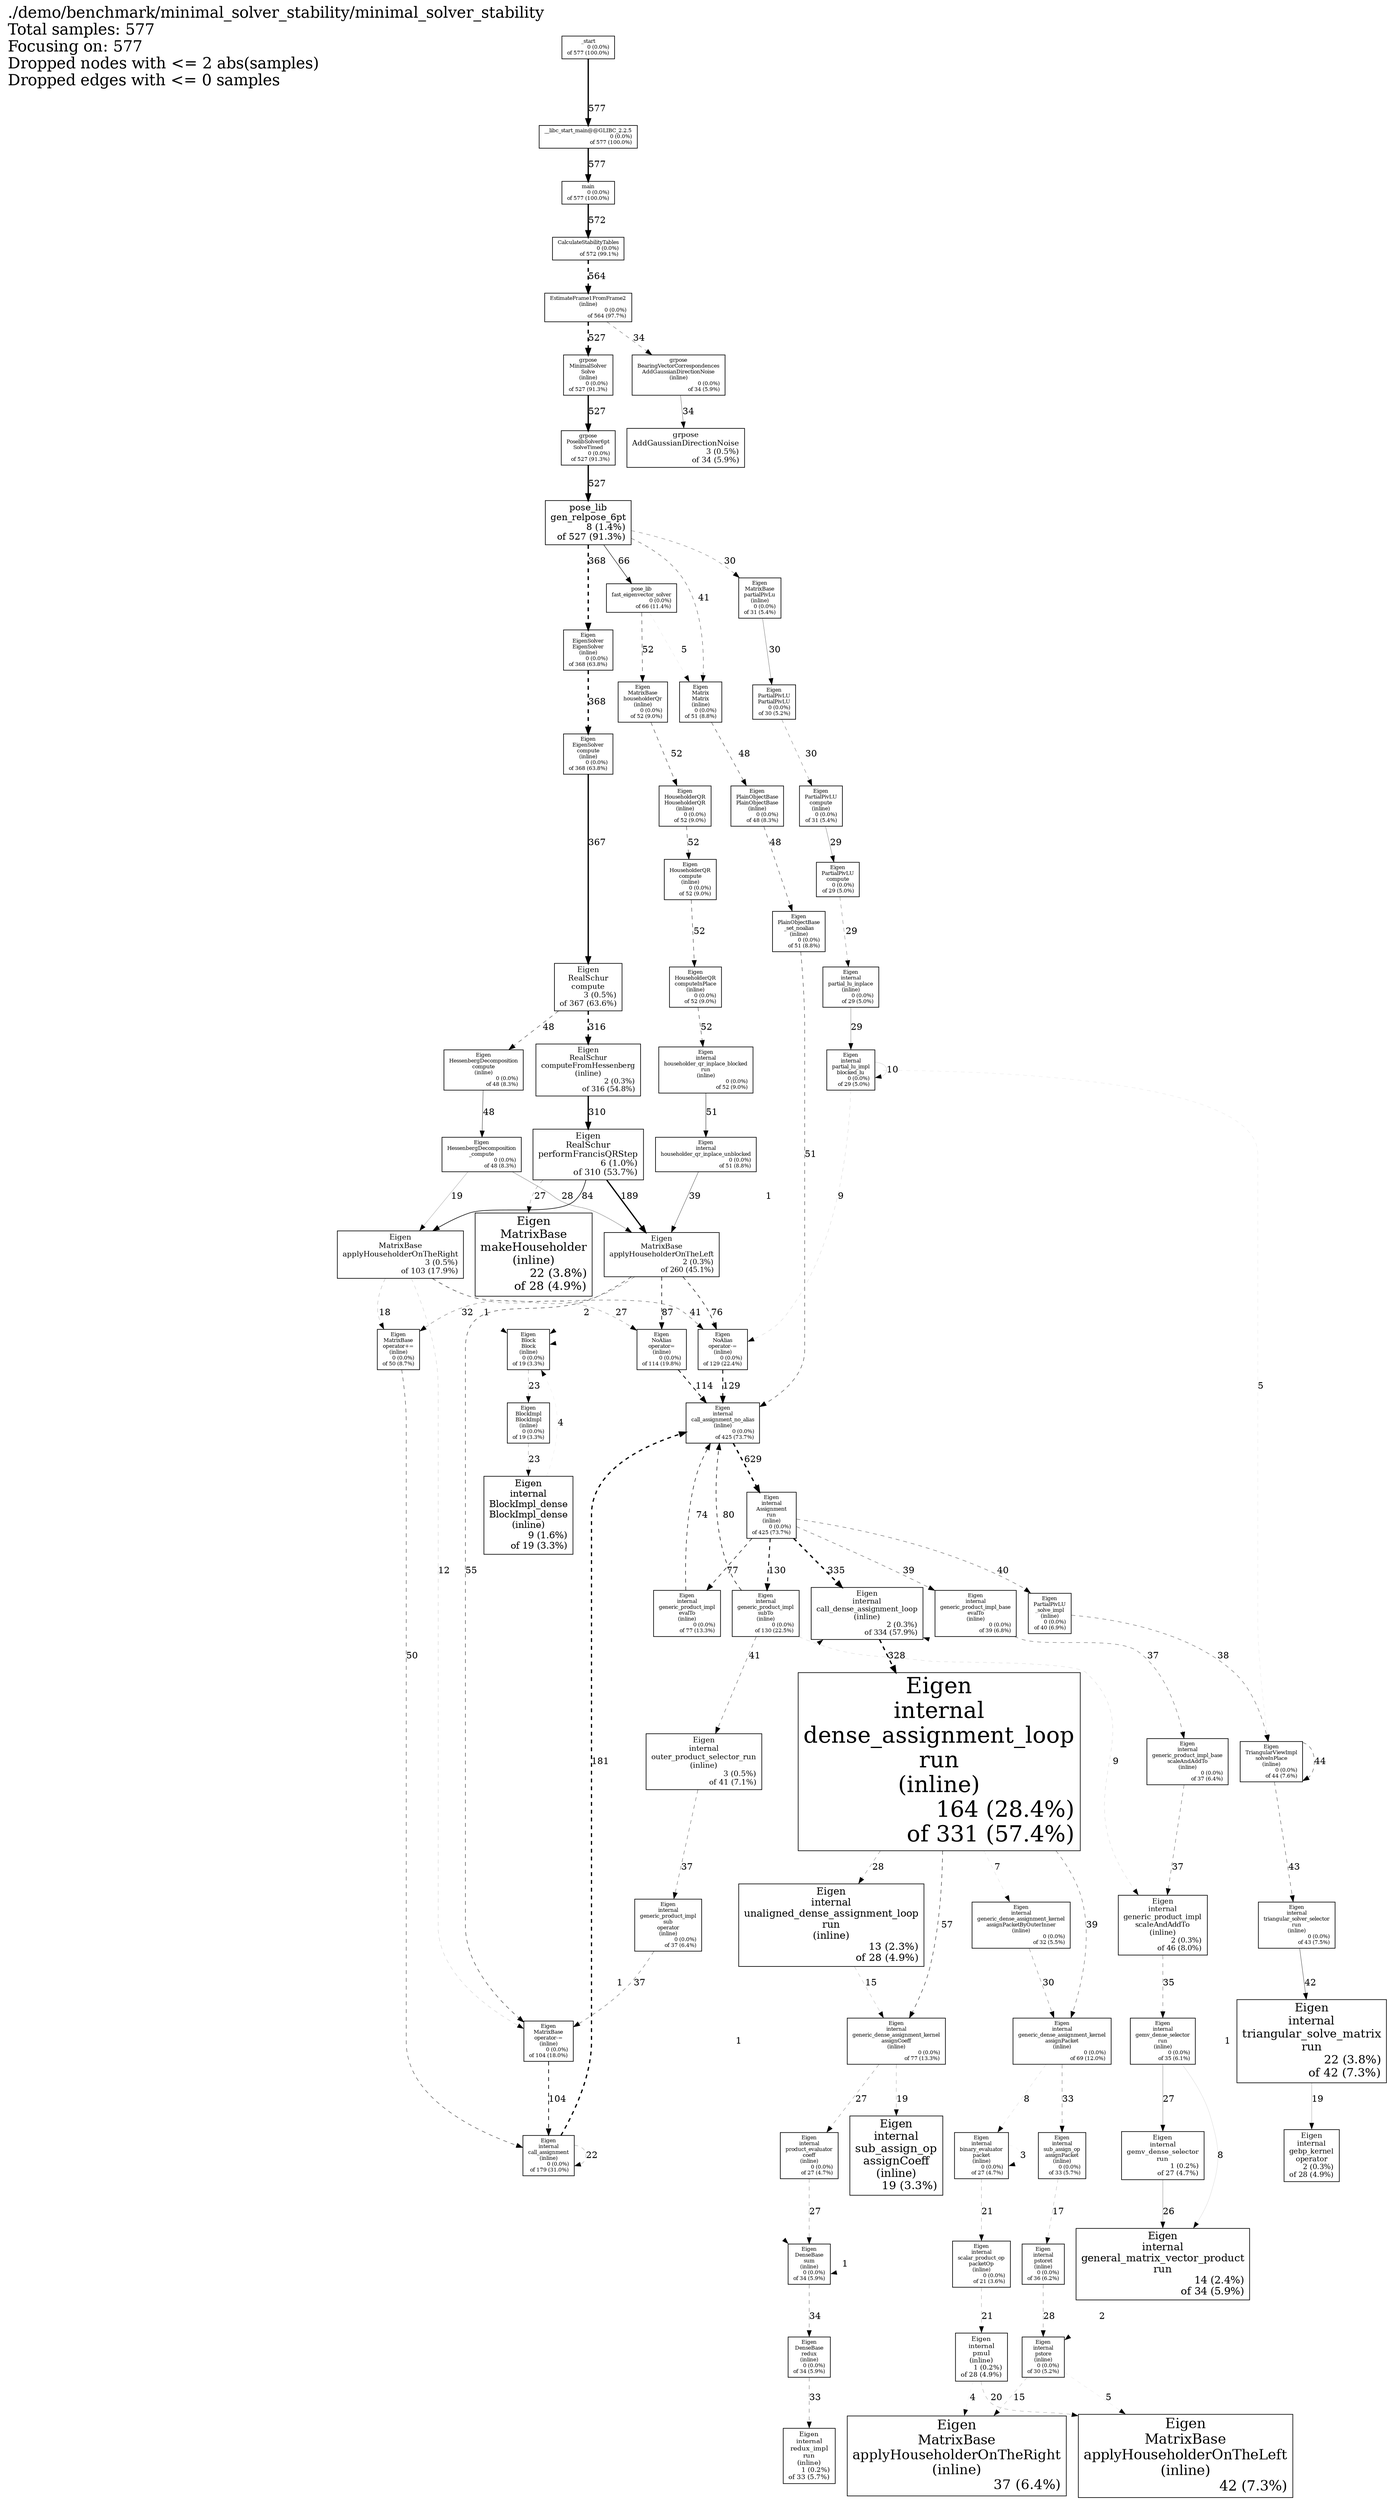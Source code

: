 digraph "./demo/benchmark/minimal_solver_stability/minimal_solver_stability; 577 samples" {
node [width=0.375,height=0.25];
Legend [shape=box,fontsize=24,shape=plaintext,label="./demo/benchmark/minimal_solver_stability/minimal_solver_stability\lTotal samples: 577\lFocusing on: 577\lDropped nodes with <= 2 abs(samples)\lDropped edges with <= 0 samples\l"];
N1 [label="__libc_start_main@@GLIBC_2.2.5\n0 (0.0%)\rof 577 (100.0%)\r",shape=box,fontsize=8.0];
N2 [label="_start\n0 (0.0%)\rof 577 (100.0%)\r",shape=box,fontsize=8.0];
N3 [label="main\n0 (0.0%)\rof 577 (100.0%)\r",shape=box,fontsize=8.0];
N4 [label="CalculateStabilityTables\n0 (0.0%)\rof 572 (99.1%)\r",shape=box,fontsize=8.0];
N5 [label="EstimateFrame1FromFrame2\n(inline)\n0 (0.0%)\rof 564 (97.7%)\r",shape=box,fontsize=8.0];
N6 [label="grpose\nMinimalSolver\nSolve\n(inline)\n0 (0.0%)\rof 527 (91.3%)\r",shape=box,fontsize=8.0];
N7 [label="grpose\nPoselibSolver6pt\nSolveTimed\n0 (0.0%)\rof 527 (91.3%)\r",shape=box,fontsize=8.0];
N8 [label="pose_lib\ngen_relpose_6pt\n8 (1.4%)\rof 527 (91.3%)\r",shape=box,fontsize=13.9];
N9 [label="Eigen\ninternal\nAssignment\nrun\n(inline)\n0 (0.0%)\rof 425 (73.7%)\r",shape=box,fontsize=8.0];
N10 [label="Eigen\ninternal\ncall_assignment_no_alias\n(inline)\n0 (0.0%)\rof 425 (73.7%)\r",shape=box,fontsize=8.0];
N11 [label="Eigen\nEigenSolver\nEigenSolver\n(inline)\n0 (0.0%)\rof 368 (63.8%)\r",shape=box,fontsize=8.0];
N12 [label="Eigen\nEigenSolver\ncompute\n(inline)\n0 (0.0%)\rof 368 (63.8%)\r",shape=box,fontsize=8.0];
N13 [label="Eigen\nRealSchur\ncompute\n3 (0.5%)\rof 367 (63.6%)\r",shape=box,fontsize=11.6];
N14 [label="Eigen\ninternal\ncall_dense_assignment_loop\n(inline)\n2 (0.3%)\rof 334 (57.9%)\r",shape=box,fontsize=10.9];
N15 [label="Eigen\ninternal\ndense_assignment_loop\nrun\n(inline)\n164 (28.4%)\rof 331 (57.4%)\r",shape=box,fontsize=34.7];
N16 [label="Eigen\nRealSchur\ncomputeFromHessenberg\n(inline)\n2 (0.3%)\rof 316 (54.8%)\r",shape=box,fontsize=10.9];
N17 [label="Eigen\nRealSchur\nperformFrancisQRStep\n6 (1.0%)\rof 310 (53.7%)\r",shape=box,fontsize=13.1];
N18 [label="Eigen\nMatrixBase\napplyHouseholderOnTheLeft\n2 (0.3%)\rof 260 (45.1%)\r",shape=box,fontsize=10.9];
N19 [label="Eigen\ninternal\ncall_assignment\n(inline)\n0 (0.0%)\rof 179 (31.0%)\r",shape=box,fontsize=8.0];
N20 [label="Eigen\ninternal\ngeneric_product_impl\nsubTo\n(inline)\n0 (0.0%)\rof 130 (22.5%)\r",shape=box,fontsize=8.0];
N21 [label="Eigen\nNoAlias\noperator-=\n(inline)\n0 (0.0%)\rof 129 (22.4%)\r",shape=box,fontsize=8.0];
N22 [label="Eigen\nNoAlias\noperator=\n(inline)\n0 (0.0%)\rof 114 (19.8%)\r",shape=box,fontsize=8.0];
N23 [label="Eigen\nMatrixBase\noperator-=\n(inline)\n0 (0.0%)\rof 104 (18.0%)\r",shape=box,fontsize=8.0];
N24 [label="Eigen\nMatrixBase\napplyHouseholderOnTheRight\n3 (0.5%)\rof 103 (17.9%)\r",shape=box,fontsize=11.6];
N25 [label="Eigen\ninternal\ngeneric_dense_assignment_kernel\nassignCoeff\n(inline)\n0 (0.0%)\rof 77 (13.3%)\r",shape=box,fontsize=8.0];
N26 [label="Eigen\ninternal\ngeneric_product_impl\nevalTo\n(inline)\n0 (0.0%)\rof 77 (13.3%)\r",shape=box,fontsize=8.0];
N27 [label="Eigen\ninternal\ngeneric_dense_assignment_kernel\nassignPacket\n(inline)\n0 (0.0%)\rof 69 (12.0%)\r",shape=box,fontsize=8.0];
N28 [label="pose_lib\nfast_eigenvector_solver\n0 (0.0%)\rof 66 (11.4%)\r",shape=box,fontsize=8.0];
N29 [label="Eigen\nHouseholderQR\nHouseholderQR\n(inline)\n0 (0.0%)\rof 52 (9.0%)\r",shape=box,fontsize=8.0];
N30 [label="Eigen\nHouseholderQR\ncompute\n(inline)\n0 (0.0%)\rof 52 (9.0%)\r",shape=box,fontsize=8.0];
N31 [label="Eigen\nHouseholderQR\ncomputeInPlace\n(inline)\n0 (0.0%)\rof 52 (9.0%)\r",shape=box,fontsize=8.0];
N32 [label="Eigen\nMatrixBase\nhouseholderQr\n(inline)\n0 (0.0%)\rof 52 (9.0%)\r",shape=box,fontsize=8.0];
N33 [label="Eigen\ninternal\nhouseholder_qr_inplace_blocked\nrun\n(inline)\n0 (0.0%)\rof 52 (9.0%)\r",shape=box,fontsize=8.0];
N34 [label="Eigen\nMatrix\nMatrix\n(inline)\n0 (0.0%)\rof 51 (8.8%)\r",shape=box,fontsize=8.0];
N35 [label="Eigen\nPlainObjectBase\n_set_noalias\n(inline)\n0 (0.0%)\rof 51 (8.8%)\r",shape=box,fontsize=8.0];
N36 [label="Eigen\ninternal\nhouseholder_qr_inplace_unblocked\n0 (0.0%)\rof 51 (8.8%)\r",shape=box,fontsize=8.0];
N37 [label="Eigen\nMatrixBase\noperator+=\n(inline)\n0 (0.0%)\rof 50 (8.7%)\r",shape=box,fontsize=8.0];
N38 [label="Eigen\nHessenbergDecomposition\n_compute\n0 (0.0%)\rof 48 (8.3%)\r",shape=box,fontsize=8.0];
N39 [label="Eigen\nHessenbergDecomposition\ncompute\n(inline)\n0 (0.0%)\rof 48 (8.3%)\r",shape=box,fontsize=8.0];
N40 [label="Eigen\nPlainObjectBase\nPlainObjectBase\n(inline)\n0 (0.0%)\rof 48 (8.3%)\r",shape=box,fontsize=8.0];
N41 [label="Eigen\ninternal\ngeneric_product_impl\nscaleAndAddTo\n(inline)\n2 (0.3%)\rof 46 (8.0%)\r",shape=box,fontsize=10.9];
N42 [label="Eigen\nTriangularViewImpl\nsolveInPlace\n(inline)\n0 (0.0%)\rof 44 (7.6%)\r",shape=box,fontsize=8.0];
N43 [label="Eigen\ninternal\ntriangular_solver_selector\nrun\n(inline)\n0 (0.0%)\rof 43 (7.5%)\r",shape=box,fontsize=8.0];
N44 [label="Eigen\nMatrixBase\napplyHouseholderOnTheLeft\n(inline)\n42 (7.3%)\r",shape=box,fontsize=21.5];
N45 [label="Eigen\ninternal\ntriangular_solve_matrix\nrun\n22 (3.8%)\rof 42 (7.3%)\r",shape=box,fontsize=17.8];
N46 [label="Eigen\ninternal\nouter_product_selector_run\n(inline)\n3 (0.5%)\rof 41 (7.1%)\r",shape=box,fontsize=11.6];
N47 [label="Eigen\nPartialPivLU\n_solve_impl\n(inline)\n0 (0.0%)\rof 40 (6.9%)\r",shape=box,fontsize=8.0];
N48 [label="Eigen\ninternal\ngeneric_product_impl_base\nevalTo\n(inline)\n0 (0.0%)\rof 39 (6.8%)\r",shape=box,fontsize=8.0];
N49 [label="Eigen\nMatrixBase\napplyHouseholderOnTheRight\n(inline)\n37 (6.4%)\r",shape=box,fontsize=20.7];
N50 [label="Eigen\ninternal\ngeneric_product_impl\nsub\noperator\n(inline)\n0 (0.0%)\rof 37 (6.4%)\r",shape=box,fontsize=8.0];
N51 [label="Eigen\ninternal\ngeneric_product_impl_base\nscaleAndAddTo\n(inline)\n0 (0.0%)\rof 37 (6.4%)\r",shape=box,fontsize=8.0];
N52 [label="Eigen\ninternal\npstoret\n(inline)\n0 (0.0%)\rof 36 (6.2%)\r",shape=box,fontsize=8.0];
N53 [label="Eigen\ninternal\ngemv_dense_selector\nrun\n(inline)\n0 (0.0%)\rof 35 (6.1%)\r",shape=box,fontsize=8.0];
N54 [label="Eigen\nDenseBase\nredux\n(inline)\n0 (0.0%)\rof 34 (5.9%)\r",shape=box,fontsize=8.0];
N55 [label="Eigen\nDenseBase\nsum\n(inline)\n0 (0.0%)\rof 34 (5.9%)\r",shape=box,fontsize=8.0];
N56 [label="Eigen\ninternal\ngeneral_matrix_vector_product\nrun\n14 (2.4%)\rof 34 (5.9%)\r",shape=box,fontsize=15.8];
N57 [label="grpose\nAddGaussianDirectionNoise\n3 (0.5%)\rof 34 (5.9%)\r",shape=box,fontsize=11.6];
N58 [label="grpose\nBearingVectorCorrespondences\nAddGaussianDirectionNoise\n(inline)\n0 (0.0%)\rof 34 (5.9%)\r",shape=box,fontsize=8.0];
N59 [label="Eigen\ninternal\nredux_impl\nrun\n(inline)\n1 (0.2%)\rof 33 (5.7%)\r",shape=box,fontsize=10.1];
N60 [label="Eigen\ninternal\nsub_assign_op\nassignPacket\n(inline)\n0 (0.0%)\rof 33 (5.7%)\r",shape=box,fontsize=8.0];
N61 [label="Eigen\ninternal\ngeneric_dense_assignment_kernel\nassignPacketByOuterInner\n(inline)\n0 (0.0%)\rof 32 (5.5%)\r",shape=box,fontsize=8.0];
N62 [label="Eigen\nMatrixBase\npartialPivLu\n(inline)\n0 (0.0%)\rof 31 (5.4%)\r",shape=box,fontsize=8.0];
N63 [label="Eigen\nPartialPivLU\ncompute\n(inline)\n0 (0.0%)\rof 31 (5.4%)\r",shape=box,fontsize=8.0];
N64 [label="Eigen\nPartialPivLU\nPartialPivLU\n0 (0.0%)\rof 30 (5.2%)\r",shape=box,fontsize=8.0];
N65 [label="Eigen\ninternal\npstore\n(inline)\n0 (0.0%)\rof 30 (5.2%)\r",shape=box,fontsize=8.0];
N66 [label="Eigen\nPartialPivLU\ncompute\n0 (0.0%)\rof 29 (5.0%)\r",shape=box,fontsize=8.0];
N67 [label="Eigen\ninternal\npartial_lu_impl\nblocked_lu\n0 (0.0%)\rof 29 (5.0%)\r",shape=box,fontsize=8.0];
N68 [label="Eigen\ninternal\npartial_lu_inplace\n(inline)\n0 (0.0%)\rof 29 (5.0%)\r",shape=box,fontsize=8.0];
N69 [label="Eigen\nMatrixBase\nmakeHouseholder\n(inline)\n22 (3.8%)\rof 28 (4.9%)\r",shape=box,fontsize=17.8];
N70 [label="Eigen\ninternal\ngebp_kernel\noperator\n2 (0.3%)\rof 28 (4.9%)\r",shape=box,fontsize=10.9];
N71 [label="Eigen\ninternal\npmul\n(inline)\n1 (0.2%)\rof 28 (4.9%)\r",shape=box,fontsize=10.1];
N72 [label="Eigen\ninternal\nunaligned_dense_assignment_loop\nrun\n(inline)\n13 (2.3%)\rof 28 (4.9%)\r",shape=box,fontsize=15.5];
N73 [label="Eigen\ninternal\nbinary_evaluator\npacket\n(inline)\n0 (0.0%)\rof 27 (4.7%)\r",shape=box,fontsize=8.0];
N74 [label="Eigen\ninternal\ngemv_dense_selector\nrun\n1 (0.2%)\rof 27 (4.7%)\r",shape=box,fontsize=10.1];
N75 [label="Eigen\ninternal\nproduct_evaluator\ncoeff\n(inline)\n0 (0.0%)\rof 27 (4.7%)\r",shape=box,fontsize=8.0];
N76 [label="Eigen\ninternal\nscalar_product_op\npacketOp\n(inline)\n0 (0.0%)\rof 21 (3.6%)\r",shape=box,fontsize=8.0];
N77 [label="Eigen\nBlock\nBlock\n(inline)\n0 (0.0%)\rof 19 (3.3%)\r",shape=box,fontsize=8.0];
N78 [label="Eigen\nBlockImpl\nBlockImpl\n(inline)\n0 (0.0%)\rof 19 (3.3%)\r",shape=box,fontsize=8.0];
N79 [label="Eigen\ninternal\nBlockImpl_dense\nBlockImpl_dense\n(inline)\n9 (1.6%)\rof 19 (3.3%)\r",shape=box,fontsize=14.2];
N80 [label="Eigen\ninternal\nsub_assign_op\nassignCoeff\n(inline)\n19 (3.3%)\r",shape=box,fontsize=17.1];
N10 -> N9 [label=629, weight=91, style="setlinewidth(2.000000),dashed"];
N1 -> N3 [label=577, weight=85, style="setlinewidth(2.000000)"];
N2 -> N1 [label=577, weight=85, style="setlinewidth(2.000000)"];
N3 -> N4 [label=572, weight=85, style="setlinewidth(2.000000)"];
N4 -> N5 [label=564, weight=84, style="setlinewidth(2.000000),dashed"];
N6 -> N7 [label=527, weight=80, style="setlinewidth(2.000000)"];
N5 -> N6 [label=527, weight=80, style="setlinewidth(2.000000),dashed"];
N7 -> N8 [label=527, weight=80, style="setlinewidth(2.000000)"];
N8 -> N11 [label=368, weight=62, style="setlinewidth(2.000000),dashed"];
N11 -> N12 [label=368, weight=62, style="setlinewidth(2.000000),dashed"];
N12 -> N13 [label=367, weight=62, style="setlinewidth(2.000000)"];
N9 -> N14 [label=335, weight=58, style="setlinewidth(2.000000),dashed"];
N14 -> N15 [label=328, weight=57, style="setlinewidth(2.000000),dashed"];
N13 -> N16 [label=316, weight=56, style="setlinewidth(2.000000),dashed"];
N16 -> N17 [label=310, weight=55, style="setlinewidth(2.000000)"];
N17 -> N18 [label=189, weight=39, style="setlinewidth(1.965338)"];
N19 -> N10 [label=181, weight=38, style="setlinewidth(1.882149),dashed"];
N9 -> N20 [label=130, weight=30, style="setlinewidth(1.351820),dashed"];
N21 -> N10 [label=129, weight=30, style="setlinewidth(1.341421),dashed"];
N22 -> N10 [label=114, weight=27, style="setlinewidth(1.185442),dashed"];
N23 -> N19 [label=104, weight=25, style="setlinewidth(1.081456),dashed"];
N18 -> N22 [label=87, weight=22, style="setlinewidth(0.904679),dashed"];
N17 -> N24 [label=84, weight=22, style="setlinewidth(0.873484)"];
N20 -> N10 [label=80, weight=21, style="setlinewidth(0.831889),dashed"];
N9 -> N26 [label=77, weight=20, style="setlinewidth(0.800693),dashed"];
N18 -> N21 [label=76, weight=20, style="setlinewidth(0.790295),dashed"];
N26 -> N10 [label=74, weight=20, style="setlinewidth(0.769497),dashed"];
N8 -> N28 [label=66, weight=18, style="setlinewidth(0.686308)"];
N15 -> N25 [label=57, weight=16, style="setlinewidth(0.592721),dashed"];
N18 -> N23 [label=55, weight=16, style="setlinewidth(0.571924),dashed"];
N28 -> N32 [label=52, weight=15, style="setlinewidth(0.540728),dashed"];
N29 -> N30 [label=52, weight=15, style="setlinewidth(0.540728),dashed"];
N32 -> N29 [label=52, weight=15, style="setlinewidth(0.540728),dashed"];
N30 -> N31 [label=52, weight=15, style="setlinewidth(0.540728),dashed"];
N31 -> N33 [label=52, weight=15, style="setlinewidth(0.540728),dashed"];
N35 -> N10 [label=51, weight=15, style="setlinewidth(0.530329),dashed"];
N33 -> N36 [label=51, weight=15, style="setlinewidth(0.530329)"];
N37 -> N19 [label=50, weight=15, style="setlinewidth(0.519931),dashed"];
N40 -> N35 [label=48, weight=15, style="setlinewidth(0.499133),dashed"];
N34 -> N40 [label=48, weight=15, style="setlinewidth(0.499133),dashed"];
N39 -> N38 [label=48, weight=15, style="setlinewidth(0.499133)"];
N13 -> N39 [label=48, weight=15, style="setlinewidth(0.499133),dashed"];
N42 -> N42 [label=44, weight=14, style="setlinewidth(0.457539),dashed"];
N42 -> N43 [label=43, weight=13, style="setlinewidth(0.447140),dashed"];
N43 -> N45 [label=42, weight=13, style="setlinewidth(0.436742)"];
N8 -> N34 [label=41, weight=13, style="setlinewidth(0.426343),dashed"];
N24 -> N21 [label=41, weight=13, style="setlinewidth(0.426343),dashed"];
N20 -> N46 [label=41, weight=13, style="setlinewidth(0.426343),dashed"];
N9 -> N47 [label=40, weight=13, style="setlinewidth(0.415945),dashed"];
N15 -> N27 [label=39, weight=12, style="setlinewidth(0.405546),dashed"];
N36 -> N18 [label=39, weight=12, style="setlinewidth(0.405546)"];
N9 -> N48 [label=39, weight=12, style="setlinewidth(0.405546),dashed"];
N47 -> N42 [label=38, weight=12, style="setlinewidth(0.395147),dashed"];
N48 -> N51 [label=37, weight=12, style="setlinewidth(0.384749),dashed"];
N46 -> N50 [label=37, weight=12, style="setlinewidth(0.384749),dashed"];
N50 -> N23 [label=37, weight=12, style="setlinewidth(0.384749),dashed"];
N51 -> N41 [label=37, weight=12, style="setlinewidth(0.384749),dashed"];
N41 -> N53 [label=35, weight=12, style="setlinewidth(0.363951),dashed"];
N58 -> N57 [label=34, weight=11, style="setlinewidth(0.353553)"];
N5 -> N58 [label=34, weight=11, style="setlinewidth(0.353553),dashed"];
N55 -> N54 [label=34, weight=11, style="setlinewidth(0.353553),dashed"];
N27 -> N60 [label=33, weight=11, style="setlinewidth(0.343154),dashed"];
N54 -> N59 [label=33, weight=11, style="setlinewidth(0.343154),dashed"];
N18 -> N37 [label=32, weight=11, style="setlinewidth(0.332756),dashed"];
N62 -> N64 [label=30, weight=10, style="setlinewidth(0.311958)"];
N8 -> N62 [label=30, weight=10, style="setlinewidth(0.311958),dashed"];
N61 -> N27 [label=30, weight=10, style="setlinewidth(0.311958),dashed"];
N64 -> N63 [label=30, weight=10, style="setlinewidth(0.311958),dashed"];
N63 -> N66 [label=29, weight=10, style="setlinewidth(0.301560)"];
N66 -> N68 [label=29, weight=10, style="setlinewidth(0.301560),dashed"];
N68 -> N67 [label=29, weight=10, style="setlinewidth(0.301560)"];
N15 -> N72 [label=28, weight=10, style="setlinewidth(0.291161),dashed"];
N52 -> N65 [label=28, weight=10, style="setlinewidth(0.291161),dashed"];
N38 -> N18 [label=28, weight=10, style="setlinewidth(0.291161)"];
N25 -> N75 [label=27, weight=10, style="setlinewidth(0.280763),dashed"];
N24 -> N22 [label=27, weight=10, style="setlinewidth(0.280763),dashed"];
N17 -> N69 [label=27, weight=10, style="setlinewidth(0.280763),dashed"];
N53 -> N74 [label=27, weight=10, style="setlinewidth(0.280763)"];
N75 -> N55 [label=27, weight=10, style="setlinewidth(0.280763),dashed"];
N74 -> N56 [label=26, weight=9, style="setlinewidth(0.270364)"];
N77 -> N78 [label=23, weight=8, style="setlinewidth(0.239168),dashed"];
N78 -> N79 [label=23, weight=8, style="setlinewidth(0.239168),dashed"];
N19 -> N19 [label=22, weight=8, style="setlinewidth(0.228769),dashed"];
N76 -> N71 [label=21, weight=8, style="setlinewidth(0.218371),dashed"];
N73 -> N76 [label=21, weight=8, style="setlinewidth(0.218371),dashed"];
N71 -> N44 [label=20, weight=8, style="setlinewidth(0.207972),dashed"];
N45 -> N70 [label=19, weight=7, style="setlinewidth(0.197574)"];
N25 -> N80 [label=19, weight=7, style="setlinewidth(0.197574),dashed"];
N38 -> N24 [label=19, weight=7, style="setlinewidth(0.197574)"];
N24 -> N37 [label=18, weight=7, style="setlinewidth(0.187175),dashed"];
N60 -> N52 [label=17, weight=7, style="setlinewidth(0.176776),dashed"];
N65 -> N49 [label=15, weight=6, style="setlinewidth(0.155979),dashed"];
N72 -> N25 [label=15, weight=6, style="setlinewidth(0.155979),dashed"];
N24 -> N23 [label=12, weight=5, style="setlinewidth(0.124783),dashed"];
N67 -> N67 [label=10, weight=5, style="setlinewidth(0.103986)"];
N67 -> N21 [label=9, weight=4, style="setlinewidth(0.093588),dashed"];
N20 -> N41 [label=9, weight=4, style="setlinewidth(0.093588),dashed"];
N27 -> N73 [label=8, weight=4, style="setlinewidth(0.083189),dashed"];
N53 -> N56 [label=8, weight=4, style="setlinewidth(0.083189)"];
N15 -> N61 [label=7, weight=3, style="setlinewidth(0.072790),dashed"];
N65 -> N44 [label=5, weight=3, style="setlinewidth(0.051993),dashed"];
N67 -> N42 [label=5, weight=3, style="setlinewidth(0.051993),dashed"];
N28 -> N34 [label=5, weight=3, style="setlinewidth(0.051993),dashed"];
N79 -> N77 [label=4, weight=2, style="setlinewidth(0.041594),dashed"];
N71 -> N49 [label=4, weight=2, style="setlinewidth(0.041594),dashed"];
N73 -> N73 [label=3, weight=2, style="setlinewidth(0.031196),dashed"];
N56 -> N65 [label=2, weight=1, style="setlinewidth(0.020797),dashed"];
N18 -> N77 [label=2, weight=1, style="setlinewidth(0.020797),dashed"];
N71 -> N14 [label=1, weight=1, style="setlinewidth(0.010399),dashed"];
N65 -> N14 [label=1, weight=1, style="setlinewidth(0.010399),dashed"];
N33 -> N77 [label=1, weight=1, style="setlinewidth(0.010399),dashed"];
N26 -> N55 [label=1, weight=1, style="setlinewidth(0.010399),dashed"];
N55 -> N55 [label=1, weight=1, style="setlinewidth(0.010399),dashed"];
N24 -> N77 [label=1, weight=1, style="setlinewidth(0.010399),dashed"];
}
